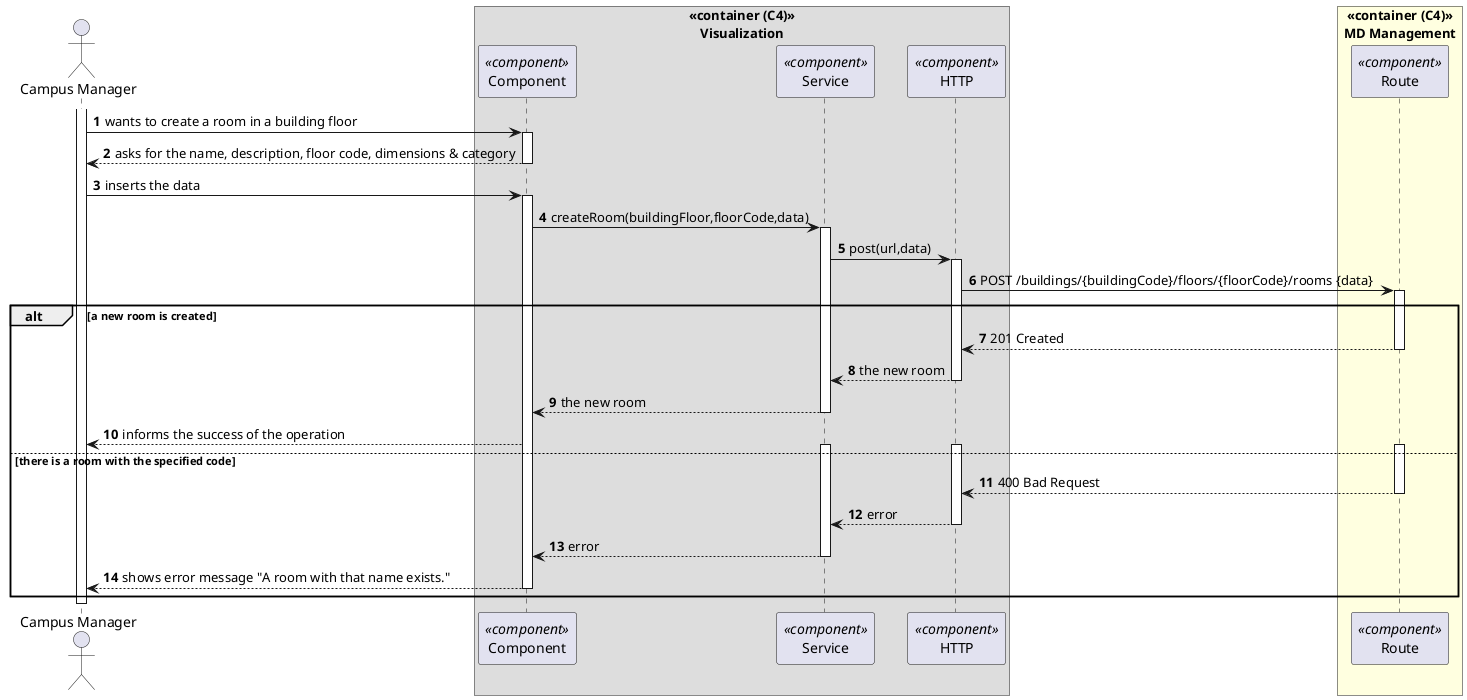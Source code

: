 @startuml process-view
autonumber
skinparam DefaultTextAlignment<<center>> center

actor CM as "Campus Manager"

box "«container (C4)»\nVisualization" <<center>>
  participant C as "Component" <<component>>
  participant SVC as "Service" <<component>>
  participant H as "HTTP" <<component>>
end box

box "«container (C4)»\n MD Management " <<center>>#LightYellow
  participant ROUTE as "Route" <<component>>
end box

activate CM

CM -> C : wants to create a room in a building floor
activate C

CM <-- C : asks for the name, description, floor code, dimensions & category
deactivate C

CM -> C : inserts the data
activate C

C -> SVC : createRoom(buildingFloor,floorCode,data)
activate SVC

SVC -> H : post(url,data)
activate H

H -> ROUTE : POST /buildings/{buildingCode}/floors/{floorCode}/rooms {data}
activate ROUTE

alt a new room is created
  H <-- ROUTE : 201 Created
  deactivate ROUTE

  SVC <-- H : the new room
  deactivate H

  C <-- SVC : the new room
  deactivate SVC

  CM <-- C : informs the success of the operation
else there is a room with the specified code
  activate H
  activate SVC
  activate ROUTE

  H <-- ROUTE : 400 Bad Request
  deactivate ROUTE

  SVC <-- H : error
  deactivate H

  C <-- SVC : error
  deactivate SVC

  CM <-- C : shows error message "A room with that name exists."
  deactivate C
end

deactivate CM

@enduml

